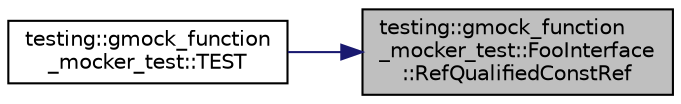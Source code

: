 digraph "testing::gmock_function_mocker_test::FooInterface::RefQualifiedConstRef"
{
 // LATEX_PDF_SIZE
  bgcolor="transparent";
  edge [fontname="Helvetica",fontsize="10",labelfontname="Helvetica",labelfontsize="10"];
  node [fontname="Helvetica",fontsize="10",shape=record];
  rankdir="RL";
  Node1 [label="testing::gmock_function\l_mocker_test::FooInterface\l::RefQualifiedConstRef",height=0.2,width=0.4,color="black", fillcolor="grey75", style="filled", fontcolor="black",tooltip=" "];
  Node1 -> Node2 [dir="back",color="midnightblue",fontsize="10",style="solid",fontname="Helvetica"];
  Node2 [label="testing::gmock_function\l_mocker_test::TEST",height=0.2,width=0.4,color="black",URL="$namespacetesting_1_1gmock__function__mocker__test.html#a1ff0f9473a359b8c19d416f2003a78b0",tooltip=" "];
}
